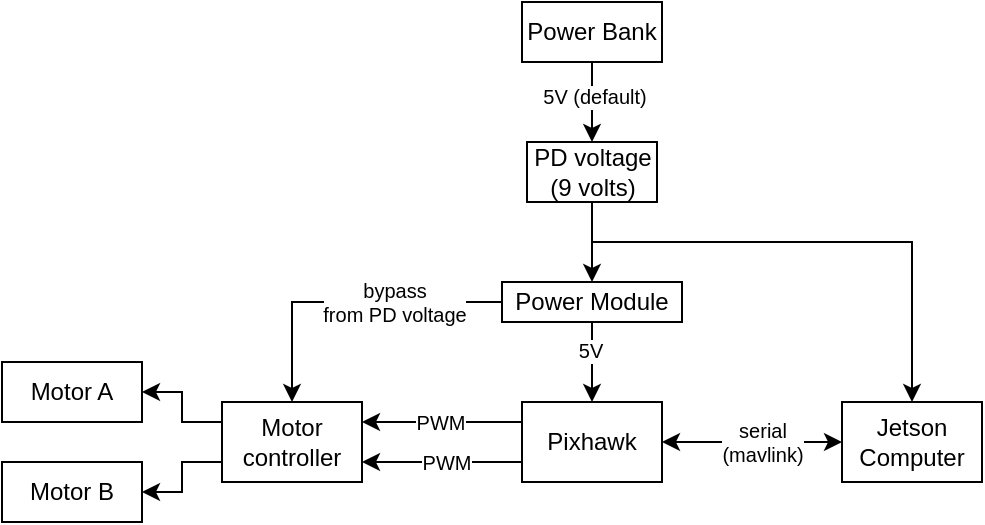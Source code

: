 <mxfile version="20.2.3" type="device"><diagram id="_Gi0OZtWfn4fuSM_ZZYW" name="overview"><mxGraphModel dx="474" dy="295" grid="1" gridSize="10" guides="1" tooltips="1" connect="1" arrows="1" fold="1" page="1" pageScale="1" pageWidth="1100" pageHeight="850" math="0" shadow="0"><root><mxCell id="0"/><mxCell id="1" parent="0"/><mxCell id="lWAj96Npts_Hkw9bGxiM-5" style="edgeStyle=orthogonalEdgeStyle;rounded=0;orthogonalLoop=1;jettySize=auto;html=1;exitX=1;exitY=0.5;exitDx=0;exitDy=0;entryX=0;entryY=0.25;entryDx=0;entryDy=0;startArrow=classic;startFill=1;endArrow=none;endFill=0;" edge="1" parent="1" source="lWAj96Npts_Hkw9bGxiM-1" target="lWAj96Npts_Hkw9bGxiM-4"><mxGeometry relative="1" as="geometry"/></mxCell><mxCell id="lWAj96Npts_Hkw9bGxiM-1" value="Motor A" style="rounded=0;whiteSpace=wrap;html=1;" vertex="1" parent="1"><mxGeometry x="90" y="320" width="70" height="30" as="geometry"/></mxCell><mxCell id="lWAj96Npts_Hkw9bGxiM-6" style="edgeStyle=orthogonalEdgeStyle;rounded=0;orthogonalLoop=1;jettySize=auto;html=1;exitX=1;exitY=0.5;exitDx=0;exitDy=0;entryX=0;entryY=0.75;entryDx=0;entryDy=0;startArrow=classic;startFill=1;endArrow=none;endFill=0;" edge="1" parent="1" source="lWAj96Npts_Hkw9bGxiM-3" target="lWAj96Npts_Hkw9bGxiM-4"><mxGeometry relative="1" as="geometry"/></mxCell><mxCell id="lWAj96Npts_Hkw9bGxiM-3" value="Motor B" style="rounded=0;whiteSpace=wrap;html=1;" vertex="1" parent="1"><mxGeometry x="90" y="370" width="70" height="30" as="geometry"/></mxCell><mxCell id="lWAj96Npts_Hkw9bGxiM-4" value="Motor controller" style="rounded=0;whiteSpace=wrap;html=1;" vertex="1" parent="1"><mxGeometry x="200" y="340" width="70" height="40" as="geometry"/></mxCell><mxCell id="lWAj96Npts_Hkw9bGxiM-8" style="edgeStyle=orthogonalEdgeStyle;rounded=0;orthogonalLoop=1;jettySize=auto;html=1;exitX=0;exitY=0.25;exitDx=0;exitDy=0;entryX=1;entryY=0.25;entryDx=0;entryDy=0;" edge="1" parent="1" source="lWAj96Npts_Hkw9bGxiM-7" target="lWAj96Npts_Hkw9bGxiM-4"><mxGeometry relative="1" as="geometry"/></mxCell><mxCell id="lWAj96Npts_Hkw9bGxiM-10" value="PWM" style="edgeLabel;html=1;align=center;verticalAlign=middle;resizable=0;points=[];fontSize=10;" vertex="1" connectable="0" parent="lWAj96Npts_Hkw9bGxiM-8"><mxGeometry x="0.101" relative="1" as="geometry"><mxPoint x="3" as="offset"/></mxGeometry></mxCell><mxCell id="lWAj96Npts_Hkw9bGxiM-9" style="edgeStyle=orthogonalEdgeStyle;rounded=0;orthogonalLoop=1;jettySize=auto;html=1;exitX=0;exitY=0.75;exitDx=0;exitDy=0;entryX=1;entryY=0.75;entryDx=0;entryDy=0;" edge="1" parent="1" source="lWAj96Npts_Hkw9bGxiM-7" target="lWAj96Npts_Hkw9bGxiM-4"><mxGeometry relative="1" as="geometry"/></mxCell><mxCell id="lWAj96Npts_Hkw9bGxiM-11" value="PWM" style="edgeLabel;html=1;align=center;verticalAlign=middle;resizable=0;points=[];fontSize=10;" vertex="1" connectable="0" parent="lWAj96Npts_Hkw9bGxiM-9"><mxGeometry x="-0.135" relative="1" as="geometry"><mxPoint x="-4" as="offset"/></mxGeometry></mxCell><mxCell id="lWAj96Npts_Hkw9bGxiM-7" value="Pixhawk" style="rounded=0;whiteSpace=wrap;html=1;" vertex="1" parent="1"><mxGeometry x="350" y="340" width="70" height="40" as="geometry"/></mxCell><mxCell id="lWAj96Npts_Hkw9bGxiM-13" style="edgeStyle=orthogonalEdgeStyle;rounded=0;orthogonalLoop=1;jettySize=auto;html=1;exitX=0;exitY=0.5;exitDx=0;exitDy=0;entryX=1;entryY=0.5;entryDx=0;entryDy=0;startArrow=classic;startFill=1;" edge="1" parent="1" source="lWAj96Npts_Hkw9bGxiM-12" target="lWAj96Npts_Hkw9bGxiM-7"><mxGeometry relative="1" as="geometry"/></mxCell><mxCell id="lWAj96Npts_Hkw9bGxiM-14" value="serial&lt;br style=&quot;font-size: 10px;&quot;&gt;(mavlink)" style="edgeLabel;html=1;align=center;verticalAlign=middle;resizable=0;points=[];fontSize=10;" vertex="1" connectable="0" parent="lWAj96Npts_Hkw9bGxiM-13"><mxGeometry x="-0.284" relative="1" as="geometry"><mxPoint x="-8" as="offset"/></mxGeometry></mxCell><mxCell id="lWAj96Npts_Hkw9bGxiM-12" value="Jetson Computer" style="rounded=0;whiteSpace=wrap;html=1;" vertex="1" parent="1"><mxGeometry x="510" y="340" width="70" height="40" as="geometry"/></mxCell><mxCell id="lWAj96Npts_Hkw9bGxiM-17" style="edgeStyle=orthogonalEdgeStyle;rounded=0;orthogonalLoop=1;jettySize=auto;html=1;exitX=0.5;exitY=1;exitDx=0;exitDy=0;entryX=0.5;entryY=0;entryDx=0;entryDy=0;startArrow=none;startFill=0;endArrow=classic;endFill=1;" edge="1" parent="1" source="lWAj96Npts_Hkw9bGxiM-15" target="lWAj96Npts_Hkw9bGxiM-16"><mxGeometry relative="1" as="geometry"/></mxCell><mxCell id="PC8OLn46aMgyR67PHGka-8" value="5V (default)" style="edgeLabel;html=1;align=center;verticalAlign=middle;resizable=0;points=[];fontSize=10;" vertex="1" connectable="0" parent="lWAj96Npts_Hkw9bGxiM-17"><mxGeometry x="-0.178" y="1" relative="1" as="geometry"><mxPoint as="offset"/></mxGeometry></mxCell><mxCell id="lWAj96Npts_Hkw9bGxiM-15" value="Power Bank" style="rounded=0;whiteSpace=wrap;html=1;" vertex="1" parent="1"><mxGeometry x="350" y="140" width="70" height="30" as="geometry"/></mxCell><mxCell id="lWAj96Npts_Hkw9bGxiM-20" style="edgeStyle=orthogonalEdgeStyle;rounded=0;orthogonalLoop=1;jettySize=auto;html=1;exitX=0.5;exitY=1;exitDx=0;exitDy=0;entryX=0.5;entryY=0;entryDx=0;entryDy=0;startArrow=none;startFill=0;endArrow=classic;endFill=1;" edge="1" parent="1" source="lWAj96Npts_Hkw9bGxiM-16" target="lWAj96Npts_Hkw9bGxiM-12"><mxGeometry relative="1" as="geometry"><Array as="points"><mxPoint x="385" y="260"/><mxPoint x="545" y="260"/></Array></mxGeometry></mxCell><mxCell id="PC8OLn46aMgyR67PHGka-3" style="edgeStyle=orthogonalEdgeStyle;rounded=0;orthogonalLoop=1;jettySize=auto;html=1;exitX=0.5;exitY=1;exitDx=0;exitDy=0;entryX=0.5;entryY=0;entryDx=0;entryDy=0;startArrow=none;startFill=0;endArrow=classic;endFill=1;" edge="1" parent="1" source="lWAj96Npts_Hkw9bGxiM-16" target="PC8OLn46aMgyR67PHGka-1"><mxGeometry relative="1" as="geometry"/></mxCell><mxCell id="lWAj96Npts_Hkw9bGxiM-16" value="PD voltage (9 volts)" style="rounded=0;whiteSpace=wrap;html=1;" vertex="1" parent="1"><mxGeometry x="352.5" y="210" width="65" height="30" as="geometry"/></mxCell><mxCell id="PC8OLn46aMgyR67PHGka-2" style="edgeStyle=orthogonalEdgeStyle;rounded=0;orthogonalLoop=1;jettySize=auto;html=1;exitX=0.5;exitY=1;exitDx=0;exitDy=0;entryX=0.5;entryY=0;entryDx=0;entryDy=0;startArrow=none;startFill=0;endArrow=classic;endFill=1;" edge="1" parent="1" source="PC8OLn46aMgyR67PHGka-1" target="lWAj96Npts_Hkw9bGxiM-7"><mxGeometry relative="1" as="geometry"/></mxCell><mxCell id="PC8OLn46aMgyR67PHGka-5" value="5V" style="edgeLabel;html=1;align=center;verticalAlign=middle;resizable=0;points=[];fontSize=10;" vertex="1" connectable="0" parent="PC8OLn46aMgyR67PHGka-2"><mxGeometry x="-0.296" y="-1" relative="1" as="geometry"><mxPoint as="offset"/></mxGeometry></mxCell><mxCell id="PC8OLn46aMgyR67PHGka-6" style="edgeStyle=orthogonalEdgeStyle;rounded=0;orthogonalLoop=1;jettySize=auto;html=1;exitX=0;exitY=0.5;exitDx=0;exitDy=0;entryX=0.5;entryY=0;entryDx=0;entryDy=0;fontSize=10;startArrow=none;startFill=0;endArrow=classic;endFill=1;" edge="1" parent="1" source="PC8OLn46aMgyR67PHGka-1" target="lWAj96Npts_Hkw9bGxiM-4"><mxGeometry relative="1" as="geometry"/></mxCell><mxCell id="PC8OLn46aMgyR67PHGka-7" value="bypass&lt;br&gt;from PD voltage" style="edgeLabel;html=1;align=center;verticalAlign=middle;resizable=0;points=[];fontSize=10;" vertex="1" connectable="0" parent="PC8OLn46aMgyR67PHGka-6"><mxGeometry x="-0.301" y="-2" relative="1" as="geometry"><mxPoint y="2" as="offset"/></mxGeometry></mxCell><mxCell id="PC8OLn46aMgyR67PHGka-1" value="Power Module" style="rounded=0;whiteSpace=wrap;html=1;" vertex="1" parent="1"><mxGeometry x="340" y="280" width="90" height="20" as="geometry"/></mxCell></root></mxGraphModel></diagram></mxfile>